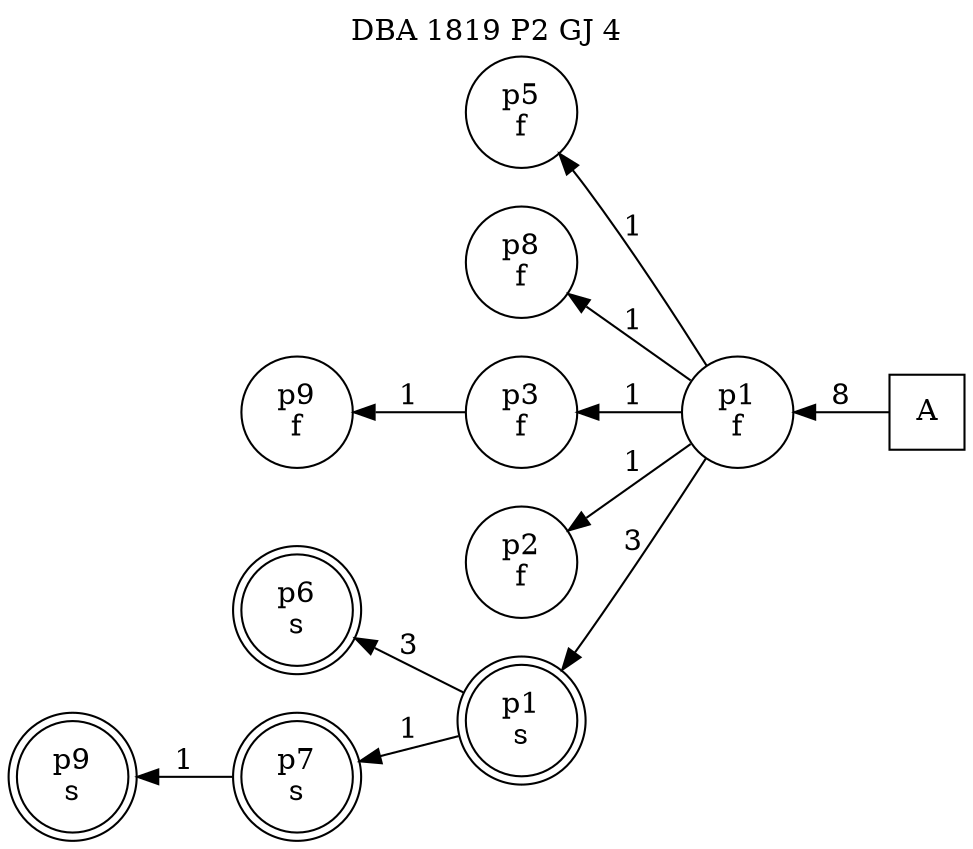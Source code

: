 digraph DBA_1819_P2_GJ_4_GOOD {
labelloc="tl"
label= " DBA 1819 P2 GJ 4 "
rankdir="RL";
"A" [shape="square" label="A"]
"p1_f" [shape="circle" label="p1
f"]
"p5_f" [shape="circle" label="p5
f"]
"p8_f" [shape="circle" label="p8
f"]
"p3_f" [shape="circle" label="p3
f"]
"p9_f" [shape="circle" label="p9
f"]
"p2_f" [shape="circle" label="p2
f"]
"p1_s" [shape="doublecircle" label="p1
s"]
"p6_s" [shape="doublecircle" label="p6
s"]
"p7_s" [shape="doublecircle" label="p7
s"]
"p9_s" [shape="doublecircle" label="p9
s"]
"A" -> "p1_f" [ label=8]
"p1_f" -> "p5_f" [ label=1]
"p1_f" -> "p8_f" [ label=1]
"p1_f" -> "p3_f" [ label=1]
"p1_f" -> "p2_f" [ label=1]
"p1_f" -> "p1_s" [ label=3]
"p3_f" -> "p9_f" [ label=1]
"p1_s" -> "p6_s" [ label=3]
"p1_s" -> "p7_s" [ label=1]
"p7_s" -> "p9_s" [ label=1]
}
